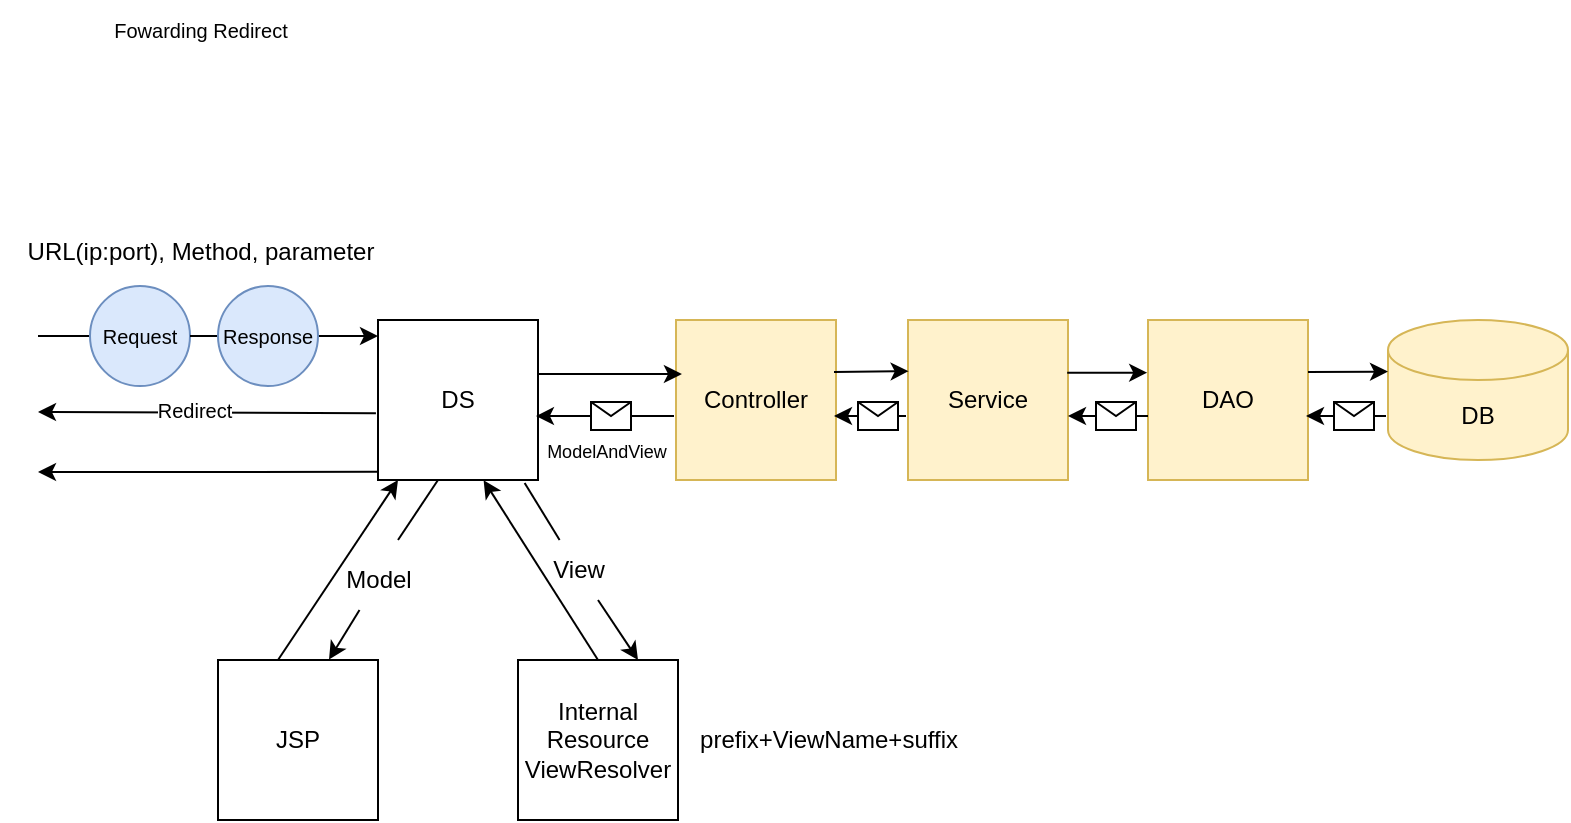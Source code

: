 <mxfile version="20.8.17" type="github" pages="2">
  <diagram name="페이지-1" id="lucKnAjo4hEsz379RO6Y">
    <mxGraphModel dx="989" dy="543" grid="1" gridSize="10" guides="1" tooltips="1" connect="1" arrows="1" fold="1" page="1" pageScale="1" pageWidth="827" pageHeight="1169" math="0" shadow="0">
      <root>
        <mxCell id="0" />
        <mxCell id="1" parent="0" />
        <mxCell id="MwGMKD4Xf8rgQU5NLyPk-2" value="DB" style="shape=cylinder3;whiteSpace=wrap;html=1;boundedLbl=1;backgroundOutline=1;size=15;fillColor=#fff2cc;strokeColor=#d6b656;" vertex="1" parent="1">
          <mxGeometry x="697" y="350" width="90" height="70" as="geometry" />
        </mxCell>
        <mxCell id="MwGMKD4Xf8rgQU5NLyPk-3" value="DAO" style="whiteSpace=wrap;html=1;aspect=fixed;fillColor=#fff2cc;strokeColor=#d6b656;" vertex="1" parent="1">
          <mxGeometry x="577" y="350" width="80" height="80" as="geometry" />
        </mxCell>
        <mxCell id="MwGMKD4Xf8rgQU5NLyPk-5" value="Service" style="whiteSpace=wrap;html=1;aspect=fixed;fillColor=#fff2cc;strokeColor=#d6b656;" vertex="1" parent="1">
          <mxGeometry x="457" y="350" width="80" height="80" as="geometry" />
        </mxCell>
        <mxCell id="MwGMKD4Xf8rgQU5NLyPk-6" value="Controller" style="whiteSpace=wrap;html=1;aspect=fixed;fillColor=#fff2cc;strokeColor=#d6b656;" vertex="1" parent="1">
          <mxGeometry x="341" y="350" width="80" height="80" as="geometry" />
        </mxCell>
        <mxCell id="MwGMKD4Xf8rgQU5NLyPk-7" value="JSP" style="whiteSpace=wrap;html=1;aspect=fixed;" vertex="1" parent="1">
          <mxGeometry x="112" y="520" width="80" height="80" as="geometry" />
        </mxCell>
        <mxCell id="MwGMKD4Xf8rgQU5NLyPk-8" value="DS" style="whiteSpace=wrap;html=1;aspect=fixed;" vertex="1" parent="1">
          <mxGeometry x="192" y="350" width="80" height="80" as="geometry" />
        </mxCell>
        <mxCell id="MwGMKD4Xf8rgQU5NLyPk-9" value="Internal&lt;br&gt;Resource&lt;br&gt;ViewResolver" style="whiteSpace=wrap;html=1;aspect=fixed;" vertex="1" parent="1">
          <mxGeometry x="262" y="520" width="80" height="80" as="geometry" />
        </mxCell>
        <mxCell id="MwGMKD4Xf8rgQU5NLyPk-10" value="" style="endArrow=classic;html=1;rounded=0;entryX=0.004;entryY=0.32;entryDx=0;entryDy=0;entryPerimeter=0;" edge="1" parent="1" target="MwGMKD4Xf8rgQU5NLyPk-5">
          <mxGeometry width="50" height="50" relative="1" as="geometry">
            <mxPoint x="420" y="376" as="sourcePoint" />
            <mxPoint x="417" y="376" as="targetPoint" />
          </mxGeometry>
        </mxCell>
        <mxCell id="MwGMKD4Xf8rgQU5NLyPk-15" value="" style="endArrow=classic;html=1;rounded=0;entryX=-0.005;entryY=0.329;entryDx=0;entryDy=0;entryPerimeter=0;exitX=0.995;exitY=0.329;exitDx=0;exitDy=0;exitPerimeter=0;" edge="1" parent="1" source="MwGMKD4Xf8rgQU5NLyPk-5" target="MwGMKD4Xf8rgQU5NLyPk-3">
          <mxGeometry width="50" height="50" relative="1" as="geometry">
            <mxPoint x="548" y="375.8" as="sourcePoint" />
            <mxPoint x="568" y="375.8" as="targetPoint" />
          </mxGeometry>
        </mxCell>
        <mxCell id="MwGMKD4Xf8rgQU5NLyPk-16" value="" style="endArrow=classic;html=1;rounded=0;" edge="1" parent="1">
          <mxGeometry width="50" height="50" relative="1" as="geometry">
            <mxPoint x="657" y="376" as="sourcePoint" />
            <mxPoint x="697" y="375.8" as="targetPoint" />
          </mxGeometry>
        </mxCell>
        <mxCell id="MwGMKD4Xf8rgQU5NLyPk-20" value="" style="endArrow=classic;html=1;rounded=0;" edge="1" parent="1">
          <mxGeometry relative="1" as="geometry">
            <mxPoint x="696" y="398" as="sourcePoint" />
            <mxPoint x="656" y="398" as="targetPoint" />
            <Array as="points">
              <mxPoint x="696" y="398" />
            </Array>
          </mxGeometry>
        </mxCell>
        <mxCell id="MwGMKD4Xf8rgQU5NLyPk-21" value="" style="shape=message;html=1;outlineConnect=0;" vertex="1" parent="MwGMKD4Xf8rgQU5NLyPk-20">
          <mxGeometry width="20" height="14" relative="1" as="geometry">
            <mxPoint x="-6" y="-7" as="offset" />
          </mxGeometry>
        </mxCell>
        <mxCell id="MwGMKD4Xf8rgQU5NLyPk-22" value="" style="endArrow=classic;html=1;rounded=0;" edge="1" parent="1">
          <mxGeometry relative="1" as="geometry">
            <mxPoint x="577" y="398" as="sourcePoint" />
            <mxPoint x="537" y="398" as="targetPoint" />
            <Array as="points">
              <mxPoint x="577" y="398" />
            </Array>
          </mxGeometry>
        </mxCell>
        <mxCell id="MwGMKD4Xf8rgQU5NLyPk-23" value="" style="shape=message;html=1;outlineConnect=0;" vertex="1" parent="MwGMKD4Xf8rgQU5NLyPk-22">
          <mxGeometry width="20" height="14" relative="1" as="geometry">
            <mxPoint x="-6" y="-7" as="offset" />
          </mxGeometry>
        </mxCell>
        <mxCell id="MwGMKD4Xf8rgQU5NLyPk-24" value="" style="endArrow=classic;html=1;rounded=0;" edge="1" parent="1">
          <mxGeometry relative="1" as="geometry">
            <mxPoint x="456.0" y="398.0" as="sourcePoint" />
            <mxPoint x="420" y="398" as="targetPoint" />
            <Array as="points">
              <mxPoint x="456" y="398" />
            </Array>
          </mxGeometry>
        </mxCell>
        <mxCell id="MwGMKD4Xf8rgQU5NLyPk-25" value="" style="shape=message;html=1;outlineConnect=0;" vertex="1" parent="MwGMKD4Xf8rgQU5NLyPk-24">
          <mxGeometry width="20" height="14" relative="1" as="geometry">
            <mxPoint x="-6" y="-7" as="offset" />
          </mxGeometry>
        </mxCell>
        <mxCell id="MwGMKD4Xf8rgQU5NLyPk-26" value="" style="endArrow=classic;html=1;rounded=0;entryX=0.037;entryY=0.338;entryDx=0;entryDy=0;entryPerimeter=0;exitX=1.004;exitY=0.338;exitDx=0;exitDy=0;exitPerimeter=0;" edge="1" parent="1" source="MwGMKD4Xf8rgQU5NLyPk-8" target="MwGMKD4Xf8rgQU5NLyPk-6">
          <mxGeometry width="50" height="50" relative="1" as="geometry">
            <mxPoint x="293.0" y="377" as="sourcePoint" />
            <mxPoint x="333.32" y="376.6" as="targetPoint" />
          </mxGeometry>
        </mxCell>
        <mxCell id="MwGMKD4Xf8rgQU5NLyPk-27" value="" style="endArrow=classic;html=1;rounded=0;entryX=0.987;entryY=0.613;entryDx=0;entryDy=0;entryPerimeter=0;" edge="1" parent="1">
          <mxGeometry relative="1" as="geometry">
            <mxPoint x="332.0" y="398.0" as="sourcePoint" />
            <mxPoint x="270.96" y="398.04" as="targetPoint" />
            <Array as="points">
              <mxPoint x="340" y="398" />
              <mxPoint x="332" y="398" />
            </Array>
          </mxGeometry>
        </mxCell>
        <mxCell id="MwGMKD4Xf8rgQU5NLyPk-28" value="" style="shape=message;html=1;outlineConnect=0;" vertex="1" parent="MwGMKD4Xf8rgQU5NLyPk-27">
          <mxGeometry width="20" height="14" relative="1" as="geometry">
            <mxPoint x="-11" y="-7" as="offset" />
          </mxGeometry>
        </mxCell>
        <mxCell id="MwGMKD4Xf8rgQU5NLyPk-29" value="&lt;font style=&quot;font-size: 9px;&quot;&gt;ModelAndView&lt;/font&gt;" style="text;html=1;align=center;verticalAlign=middle;resizable=0;points=[];autosize=1;strokeColor=none;fillColor=none;" vertex="1" parent="1">
          <mxGeometry x="261" y="400" width="90" height="30" as="geometry" />
        </mxCell>
        <mxCell id="MwGMKD4Xf8rgQU5NLyPk-30" value="" style="endArrow=classic;html=1;rounded=0;entryX=0.75;entryY=0;entryDx=0;entryDy=0;startArrow=none;" edge="1" parent="1" source="MwGMKD4Xf8rgQU5NLyPk-33" target="MwGMKD4Xf8rgQU5NLyPk-9">
          <mxGeometry width="50" height="50" relative="1" as="geometry">
            <mxPoint x="254" y="430" as="sourcePoint" />
            <mxPoint x="329.12" y="521.12" as="targetPoint" />
          </mxGeometry>
        </mxCell>
        <mxCell id="MwGMKD4Xf8rgQU5NLyPk-32" value="" style="endArrow=classic;html=1;rounded=0;exitX=0.5;exitY=0;exitDx=0;exitDy=0;entryX=0.66;entryY=1.001;entryDx=0;entryDy=0;entryPerimeter=0;" edge="1" parent="1" source="MwGMKD4Xf8rgQU5NLyPk-9" target="MwGMKD4Xf8rgQU5NLyPk-8">
          <mxGeometry width="50" height="50" relative="1" as="geometry">
            <mxPoint x="302" y="520" as="sourcePoint" />
            <mxPoint x="240" y="430" as="targetPoint" />
          </mxGeometry>
        </mxCell>
        <mxCell id="MwGMKD4Xf8rgQU5NLyPk-34" value="" style="endArrow=classic;html=1;rounded=0;startArrow=none;entryX=0.694;entryY=-0.003;entryDx=0;entryDy=0;entryPerimeter=0;" edge="1" parent="1" source="MwGMKD4Xf8rgQU5NLyPk-35" target="MwGMKD4Xf8rgQU5NLyPk-7">
          <mxGeometry width="50" height="50" relative="1" as="geometry">
            <mxPoint x="222" y="430" as="sourcePoint" />
            <mxPoint x="162" y="520" as="targetPoint" />
          </mxGeometry>
        </mxCell>
        <mxCell id="MwGMKD4Xf8rgQU5NLyPk-36" value="" style="endArrow=none;html=1;rounded=0;" edge="1" parent="1">
          <mxGeometry width="50" height="50" relative="1" as="geometry">
            <mxPoint x="222" y="430" as="sourcePoint" />
            <mxPoint x="202" y="460" as="targetPoint" />
          </mxGeometry>
        </mxCell>
        <mxCell id="MwGMKD4Xf8rgQU5NLyPk-35" value="Model" style="text;html=1;align=center;verticalAlign=middle;resizable=0;points=[];autosize=1;strokeColor=none;fillColor=none;" vertex="1" parent="1">
          <mxGeometry x="162" y="465" width="60" height="30" as="geometry" />
        </mxCell>
        <mxCell id="MwGMKD4Xf8rgQU5NLyPk-37" value="" style="endArrow=none;html=1;rounded=0;exitX=0.048;exitY=1.049;exitDx=0;exitDy=0;exitPerimeter=0;" edge="1" parent="1" source="MwGMKD4Xf8rgQU5NLyPk-29" target="MwGMKD4Xf8rgQU5NLyPk-33">
          <mxGeometry width="50" height="50" relative="1" as="geometry">
            <mxPoint x="252" y="430" as="sourcePoint" />
            <mxPoint x="329.12" y="521.12" as="targetPoint" />
          </mxGeometry>
        </mxCell>
        <mxCell id="MwGMKD4Xf8rgQU5NLyPk-33" value="View" style="text;html=1;align=center;verticalAlign=middle;resizable=0;points=[];autosize=1;strokeColor=none;fillColor=none;" vertex="1" parent="1">
          <mxGeometry x="267" y="460" width="50" height="30" as="geometry" />
        </mxCell>
        <mxCell id="MwGMKD4Xf8rgQU5NLyPk-38" value="" style="endArrow=classic;html=1;rounded=0;exitX=0.25;exitY=0;exitDx=0;exitDy=0;" edge="1" parent="1">
          <mxGeometry width="50" height="50" relative="1" as="geometry">
            <mxPoint x="142" y="520" as="sourcePoint" />
            <mxPoint x="202" y="430" as="targetPoint" />
          </mxGeometry>
        </mxCell>
        <mxCell id="MwGMKD4Xf8rgQU5NLyPk-39" value="prefix+ViewName+suffix" style="text;html=1;align=center;verticalAlign=middle;resizable=0;points=[];autosize=1;strokeColor=none;fillColor=none;" vertex="1" parent="1">
          <mxGeometry x="342" y="545" width="150" height="30" as="geometry" />
        </mxCell>
        <mxCell id="MwGMKD4Xf8rgQU5NLyPk-40" value="" style="endArrow=classic;html=1;rounded=0;startArrow=none;" edge="1" parent="1" source="MwGMKD4Xf8rgQU5NLyPk-43">
          <mxGeometry width="50" height="50" relative="1" as="geometry">
            <mxPoint x="2" y="363" as="sourcePoint" />
            <mxPoint x="192" y="358" as="targetPoint" />
          </mxGeometry>
        </mxCell>
        <mxCell id="MwGMKD4Xf8rgQU5NLyPk-41" value="URL(ip:port), Method, parameter" style="text;html=1;align=center;verticalAlign=middle;resizable=0;points=[];autosize=1;strokeColor=none;fillColor=none;" vertex="1" parent="1">
          <mxGeometry x="3" y="301" width="200" height="30" as="geometry" />
        </mxCell>
        <mxCell id="MwGMKD4Xf8rgQU5NLyPk-44" value="" style="endArrow=none;html=1;rounded=0;entryX=0;entryY=0.5;entryDx=0;entryDy=0;" edge="1" parent="1" target="MwGMKD4Xf8rgQU5NLyPk-42">
          <mxGeometry width="50" height="50" relative="1" as="geometry">
            <mxPoint x="22" y="358" as="sourcePoint" />
            <mxPoint x="192.0" y="363.0" as="targetPoint" />
          </mxGeometry>
        </mxCell>
        <mxCell id="MwGMKD4Xf8rgQU5NLyPk-42" value="&lt;font style=&quot;font-size: 10px;&quot;&gt;Request&lt;/font&gt;" style="ellipse;whiteSpace=wrap;html=1;aspect=fixed;fillColor=#dae8fc;strokeColor=#6c8ebf;" vertex="1" parent="1">
          <mxGeometry x="48" y="333" width="50" height="50" as="geometry" />
        </mxCell>
        <mxCell id="MwGMKD4Xf8rgQU5NLyPk-45" value="" style="endArrow=none;html=1;rounded=0;entryX=0;entryY=0.5;entryDx=0;entryDy=0;startArrow=none;" edge="1" parent="1" source="MwGMKD4Xf8rgQU5NLyPk-42" target="MwGMKD4Xf8rgQU5NLyPk-43">
          <mxGeometry width="50" height="50" relative="1" as="geometry">
            <mxPoint x="71.986" y="358.833" as="sourcePoint" />
            <mxPoint x="192.0" y="363.0" as="targetPoint" />
          </mxGeometry>
        </mxCell>
        <mxCell id="MwGMKD4Xf8rgQU5NLyPk-43" value="&lt;font style=&quot;font-size: 10px;&quot;&gt;Response&lt;/font&gt;" style="ellipse;whiteSpace=wrap;html=1;aspect=fixed;fillColor=#dae8fc;strokeColor=#6c8ebf;" vertex="1" parent="1">
          <mxGeometry x="112" y="333" width="50" height="50" as="geometry" />
        </mxCell>
        <mxCell id="MwGMKD4Xf8rgQU5NLyPk-46" value="" style="endArrow=classic;html=1;rounded=0;startArrow=none;exitX=-0.013;exitY=0.82;exitDx=0;exitDy=0;exitPerimeter=0;" edge="1" parent="1">
          <mxGeometry width="50" height="50" relative="1" as="geometry">
            <mxPoint x="190.96" y="396.6" as="sourcePoint" />
            <mxPoint x="22" y="396" as="targetPoint" />
          </mxGeometry>
        </mxCell>
        <mxCell id="MwGMKD4Xf8rgQU5NLyPk-48" value="Redirect" style="edgeLabel;html=1;align=center;verticalAlign=middle;resizable=0;points=[];fontSize=10;" vertex="1" connectable="0" parent="MwGMKD4Xf8rgQU5NLyPk-46">
          <mxGeometry x="0.176" y="1" relative="1" as="geometry">
            <mxPoint x="8" y="-2" as="offset" />
          </mxGeometry>
        </mxCell>
        <mxCell id="MwGMKD4Xf8rgQU5NLyPk-47" value="" style="endArrow=classic;html=1;rounded=0;startArrow=none;exitX=-0.013;exitY=0.82;exitDx=0;exitDy=0;exitPerimeter=0;" edge="1" parent="1">
          <mxGeometry width="50" height="50" relative="1" as="geometry">
            <mxPoint x="192.0" y="425.91" as="sourcePoint" />
            <mxPoint x="22" y="426" as="targetPoint" />
          </mxGeometry>
        </mxCell>
        <mxCell id="MwGMKD4Xf8rgQU5NLyPk-49" value="Fowarding Redirect" style="text;html=1;align=center;verticalAlign=middle;resizable=0;points=[];autosize=1;strokeColor=none;fillColor=none;fontSize=10;" vertex="1" parent="1">
          <mxGeometry x="48" y="190" width="110" height="30" as="geometry" />
        </mxCell>
      </root>
    </mxGraphModel>
  </diagram>
  <diagram id="Wn21KpL8AwD2bQ6_BnOV" name="페이지-2">
    <mxGraphModel dx="1434" dy="788" grid="1" gridSize="10" guides="1" tooltips="1" connect="1" arrows="1" fold="1" page="1" pageScale="1" pageWidth="1169" pageHeight="827" math="0" shadow="0">
      <root>
        <mxCell id="0" />
        <mxCell id="1" parent="0" />
        <mxCell id="g71SVmqsZsh6fATilt-q-1" value="&lt;p style=&quot;margin:0px;margin-top:4px;text-align:center;&quot;&gt;&lt;b&gt;ProductDAO&lt;/b&gt;&lt;/p&gt;&lt;hr size=&quot;1&quot;&gt;&lt;p style=&quot;margin:0px;margin-left:4px;&quot;&gt;- sqlSession : SqlSession&lt;/p&gt;&lt;p style=&quot;margin:0px;margin-left:4px;&quot;&gt;- NAMESPACE : String&lt;/p&gt;&lt;hr size=&quot;1&quot;&gt;&lt;p style=&quot;margin:0px;margin-left:4px;&quot;&gt;&lt;span style=&quot;background-color: initial;&quot;&gt;+ getProductList ( ): List&amp;lt;ProductDTO&amp;gt;&lt;/span&gt;&lt;br&gt;&lt;/p&gt;&lt;p style=&quot;margin:0px;margin-left:4px;&quot;&gt;+ getProductDetail (ProductDTO): ProductDTO&lt;/p&gt;&lt;p style=&quot;margin:0px;margin-left:4px;&quot;&gt;+ setAddProduct (ProductDTO): int&lt;/p&gt;" style="verticalAlign=top;align=left;overflow=fill;fontSize=12;fontFamily=Helvetica;html=1;" vertex="1" parent="1">
          <mxGeometry x="796" y="100" width="300" height="130" as="geometry" />
        </mxCell>
        <mxCell id="g71SVmqsZsh6fATilt-q-2" value="&lt;span style=&quot;font-size: 24px;&quot;&gt;Product&lt;br&gt;&lt;/span&gt;" style="text;html=1;align=center;verticalAlign=middle;resizable=0;points=[];autosize=1;strokeColor=none;fillColor=none;fontSize=9;" vertex="1" parent="1">
          <mxGeometry x="25" y="20" width="110" height="40" as="geometry" />
        </mxCell>
        <mxCell id="g71SVmqsZsh6fATilt-q-7" value="" style="edgeStyle=orthogonalEdgeStyle;rounded=0;orthogonalLoop=1;jettySize=auto;html=1;fontSize=24;" edge="1" parent="1" source="g71SVmqsZsh6fATilt-q-3" target="g71SVmqsZsh6fATilt-q-1">
          <mxGeometry relative="1" as="geometry" />
        </mxCell>
        <mxCell id="g71SVmqsZsh6fATilt-q-3" value="&lt;p style=&quot;margin:0px;margin-top:4px;text-align:center;&quot;&gt;&lt;b&gt;ProductService&lt;/b&gt;&lt;/p&gt;&lt;hr size=&quot;1&quot;&gt;&lt;p style=&quot;margin:0px;margin-left:4px;&quot;&gt;- productDAO: ProductDAO&lt;/p&gt;&lt;hr size=&quot;1&quot;&gt;&lt;p style=&quot;border-color: var(--border-color); margin: 0px 0px 0px 4px;&quot;&gt;+ getProductList ( ): List&amp;lt;ProductDTO&amp;gt;&lt;br style=&quot;border-color: var(--border-color);&quot;&gt;&lt;/p&gt;&lt;p style=&quot;border-color: var(--border-color); margin: 0px 0px 0px 4px;&quot;&gt;+ getProductDetail (ProductDTO): ProductDTO&lt;/p&gt;&lt;p style=&quot;border-color: var(--border-color); margin: 0px 0px 0px 4px;&quot;&gt;+ setAddProduct (ProductDTO, List&amp;lt;OptionDTO&amp;gt;): int&lt;/p&gt;" style="verticalAlign=top;align=left;overflow=fill;fontSize=12;fontFamily=Helvetica;html=1;" vertex="1" parent="1">
          <mxGeometry x="434" y="110" width="330" height="110" as="geometry" />
        </mxCell>
        <mxCell id="g71SVmqsZsh6fATilt-q-6" value="" style="edgeStyle=orthogonalEdgeStyle;rounded=0;orthogonalLoop=1;jettySize=auto;html=1;fontSize=24;" edge="1" parent="1" source="g71SVmqsZsh6fATilt-q-5" target="g71SVmqsZsh6fATilt-q-3">
          <mxGeometry relative="1" as="geometry" />
        </mxCell>
        <mxCell id="g71SVmqsZsh6fATilt-q-5" value="&lt;p style=&quot;margin:0px;margin-top:4px;text-align:center;&quot;&gt;&lt;b&gt;ProductController&lt;/b&gt;&lt;/p&gt;&lt;hr size=&quot;1&quot;&gt;&lt;p style=&quot;margin:0px;margin-left:4px;&quot;&gt;- productService: ProductService&lt;/p&gt;&lt;hr size=&quot;1&quot;&gt;&lt;p style=&quot;border-color: var(--border-color); margin: 0px 0px 0px 4px;&quot;&gt;+ getProductList ( ): ModelAndView&lt;br style=&quot;border-color: var(--border-color);&quot;&gt;&lt;/p&gt;&lt;p style=&quot;border-color: var(--border-color); margin: 0px 0px 0px 4px;&quot;&gt;+ getProductDetail (ProductDTO): String&lt;/p&gt;&lt;p style=&quot;border-color: var(--border-color); margin: 0px 0px 0px 4px;&quot;&gt;&lt;span style=&quot;background-color: initial;&quot;&gt;+ setAddProduct ( ) :void&lt;/span&gt;&lt;br&gt;&lt;/p&gt;&lt;p style=&quot;border-color: var(--border-color); margin: 0px 0px 0px 4px;&quot;&gt;+ setAddProduct (ProductDTO): String&lt;span style=&quot;background-color: initial;&quot;&gt;&lt;br&gt;&lt;/span&gt;&lt;/p&gt;" style="verticalAlign=top;align=left;overflow=fill;fontSize=12;fontFamily=Helvetica;html=1;fillStyle=auto;" vertex="1" parent="1">
          <mxGeometry x="76" y="100" width="324" height="130" as="geometry" />
        </mxCell>
        <mxCell id="g71SVmqsZsh6fATilt-q-8" value="Member" style="text;html=1;align=center;verticalAlign=middle;resizable=0;points=[];autosize=1;strokeColor=none;fillColor=none;fontSize=24;" vertex="1" parent="1">
          <mxGeometry x="25" y="330" width="110" height="40" as="geometry" />
        </mxCell>
        <mxCell id="g71SVmqsZsh6fATilt-q-9" value="&lt;p style=&quot;margin:0px;margin-top:4px;text-align:center;&quot;&gt;&lt;b&gt;MemberDAO&lt;/b&gt;&lt;/p&gt;&lt;hr size=&quot;1&quot;&gt;&lt;p style=&quot;margin:0px;margin-left:4px;&quot;&gt;- sqlSession : SqlSession&lt;/p&gt;&lt;p style=&quot;margin:0px;margin-left:4px;&quot;&gt;- NAMESPACE : String&lt;/p&gt;&lt;hr size=&quot;1&quot;&gt;&lt;p style=&quot;margin:0px;margin-left:4px;&quot;&gt;&lt;span style=&quot;background-color: initial;&quot;&gt;+ setMemberAdd (MemberDTO): int&lt;/span&gt;&lt;br&gt;&lt;/p&gt;&lt;p style=&quot;margin:0px;margin-left:4px;&quot;&gt;&lt;br&gt;&lt;/p&gt;" style="verticalAlign=top;align=left;overflow=fill;fontSize=12;fontFamily=Helvetica;html=1;" vertex="1" parent="1">
          <mxGeometry x="796" y="414" width="300" height="96" as="geometry" />
        </mxCell>
        <mxCell id="g71SVmqsZsh6fATilt-q-13" value="" style="edgeStyle=orthogonalEdgeStyle;rounded=0;orthogonalLoop=1;jettySize=auto;html=1;fontSize=24;" edge="1" parent="1" source="g71SVmqsZsh6fATilt-q-10" target="g71SVmqsZsh6fATilt-q-9">
          <mxGeometry relative="1" as="geometry" />
        </mxCell>
        <mxCell id="g71SVmqsZsh6fATilt-q-10" value="&lt;p style=&quot;margin:0px;margin-top:4px;text-align:center;&quot;&gt;&lt;b&gt;MemberService&lt;/b&gt;&lt;/p&gt;&lt;hr size=&quot;1&quot;&gt;&lt;p style=&quot;margin:0px;margin-left:4px;&quot;&gt;- MemberDAO: MemberDAO&lt;/p&gt;&lt;hr size=&quot;1&quot;&gt;&lt;p style=&quot;border-color: var(--border-color); margin: 0px 0px 0px 4px;&quot;&gt;+ setMemberAdd(MemberDTO): int&lt;br style=&quot;border-color: var(--border-color);&quot;&gt;&lt;/p&gt;&lt;p style=&quot;border-color: var(--border-color); margin: 0px 0px 0px 4px;&quot;&gt;&lt;br&gt;&lt;/p&gt;" style="verticalAlign=top;align=left;overflow=fill;fontSize=12;fontFamily=Helvetica;html=1;" vertex="1" parent="1">
          <mxGeometry x="434" y="419" width="330" height="86" as="geometry" />
        </mxCell>
        <mxCell id="g71SVmqsZsh6fATilt-q-12" value="" style="edgeStyle=orthogonalEdgeStyle;rounded=0;orthogonalLoop=1;jettySize=auto;html=1;fontSize=24;" edge="1" parent="1" source="g71SVmqsZsh6fATilt-q-11" target="g71SVmqsZsh6fATilt-q-10">
          <mxGeometry relative="1" as="geometry" />
        </mxCell>
        <mxCell id="g71SVmqsZsh6fATilt-q-11" value="&lt;p style=&quot;margin:0px;margin-top:4px;text-align:center;&quot;&gt;&lt;b&gt;MemberController&lt;/b&gt;&lt;/p&gt;&lt;hr size=&quot;1&quot;&gt;&lt;p style=&quot;margin:0px;margin-left:4px;&quot;&gt;- memberService: MemberService&lt;/p&gt;&lt;hr size=&quot;1&quot;&gt;&lt;p style=&quot;border-color: var(--border-color); margin: 0px 0px 0px 4px;&quot;&gt;&lt;span style=&quot;background-color: initial;&quot;&gt;+ setMemberAdd ( ) :void&lt;/span&gt;&lt;br&gt;&lt;/p&gt;&lt;p style=&quot;border-color: var(--border-color); margin: 0px 0px 0px 4px;&quot;&gt;+ setMemberAdd (MemberDTO): String&lt;span style=&quot;background-color: initial;&quot;&gt;&lt;br&gt;&lt;/span&gt;&lt;/p&gt;" style="verticalAlign=top;align=left;overflow=fill;fontSize=12;fontFamily=Helvetica;html=1;fillStyle=auto;" vertex="1" parent="1">
          <mxGeometry x="76" y="410.5" width="324" height="103" as="geometry" />
        </mxCell>
      </root>
    </mxGraphModel>
  </diagram>
</mxfile>
